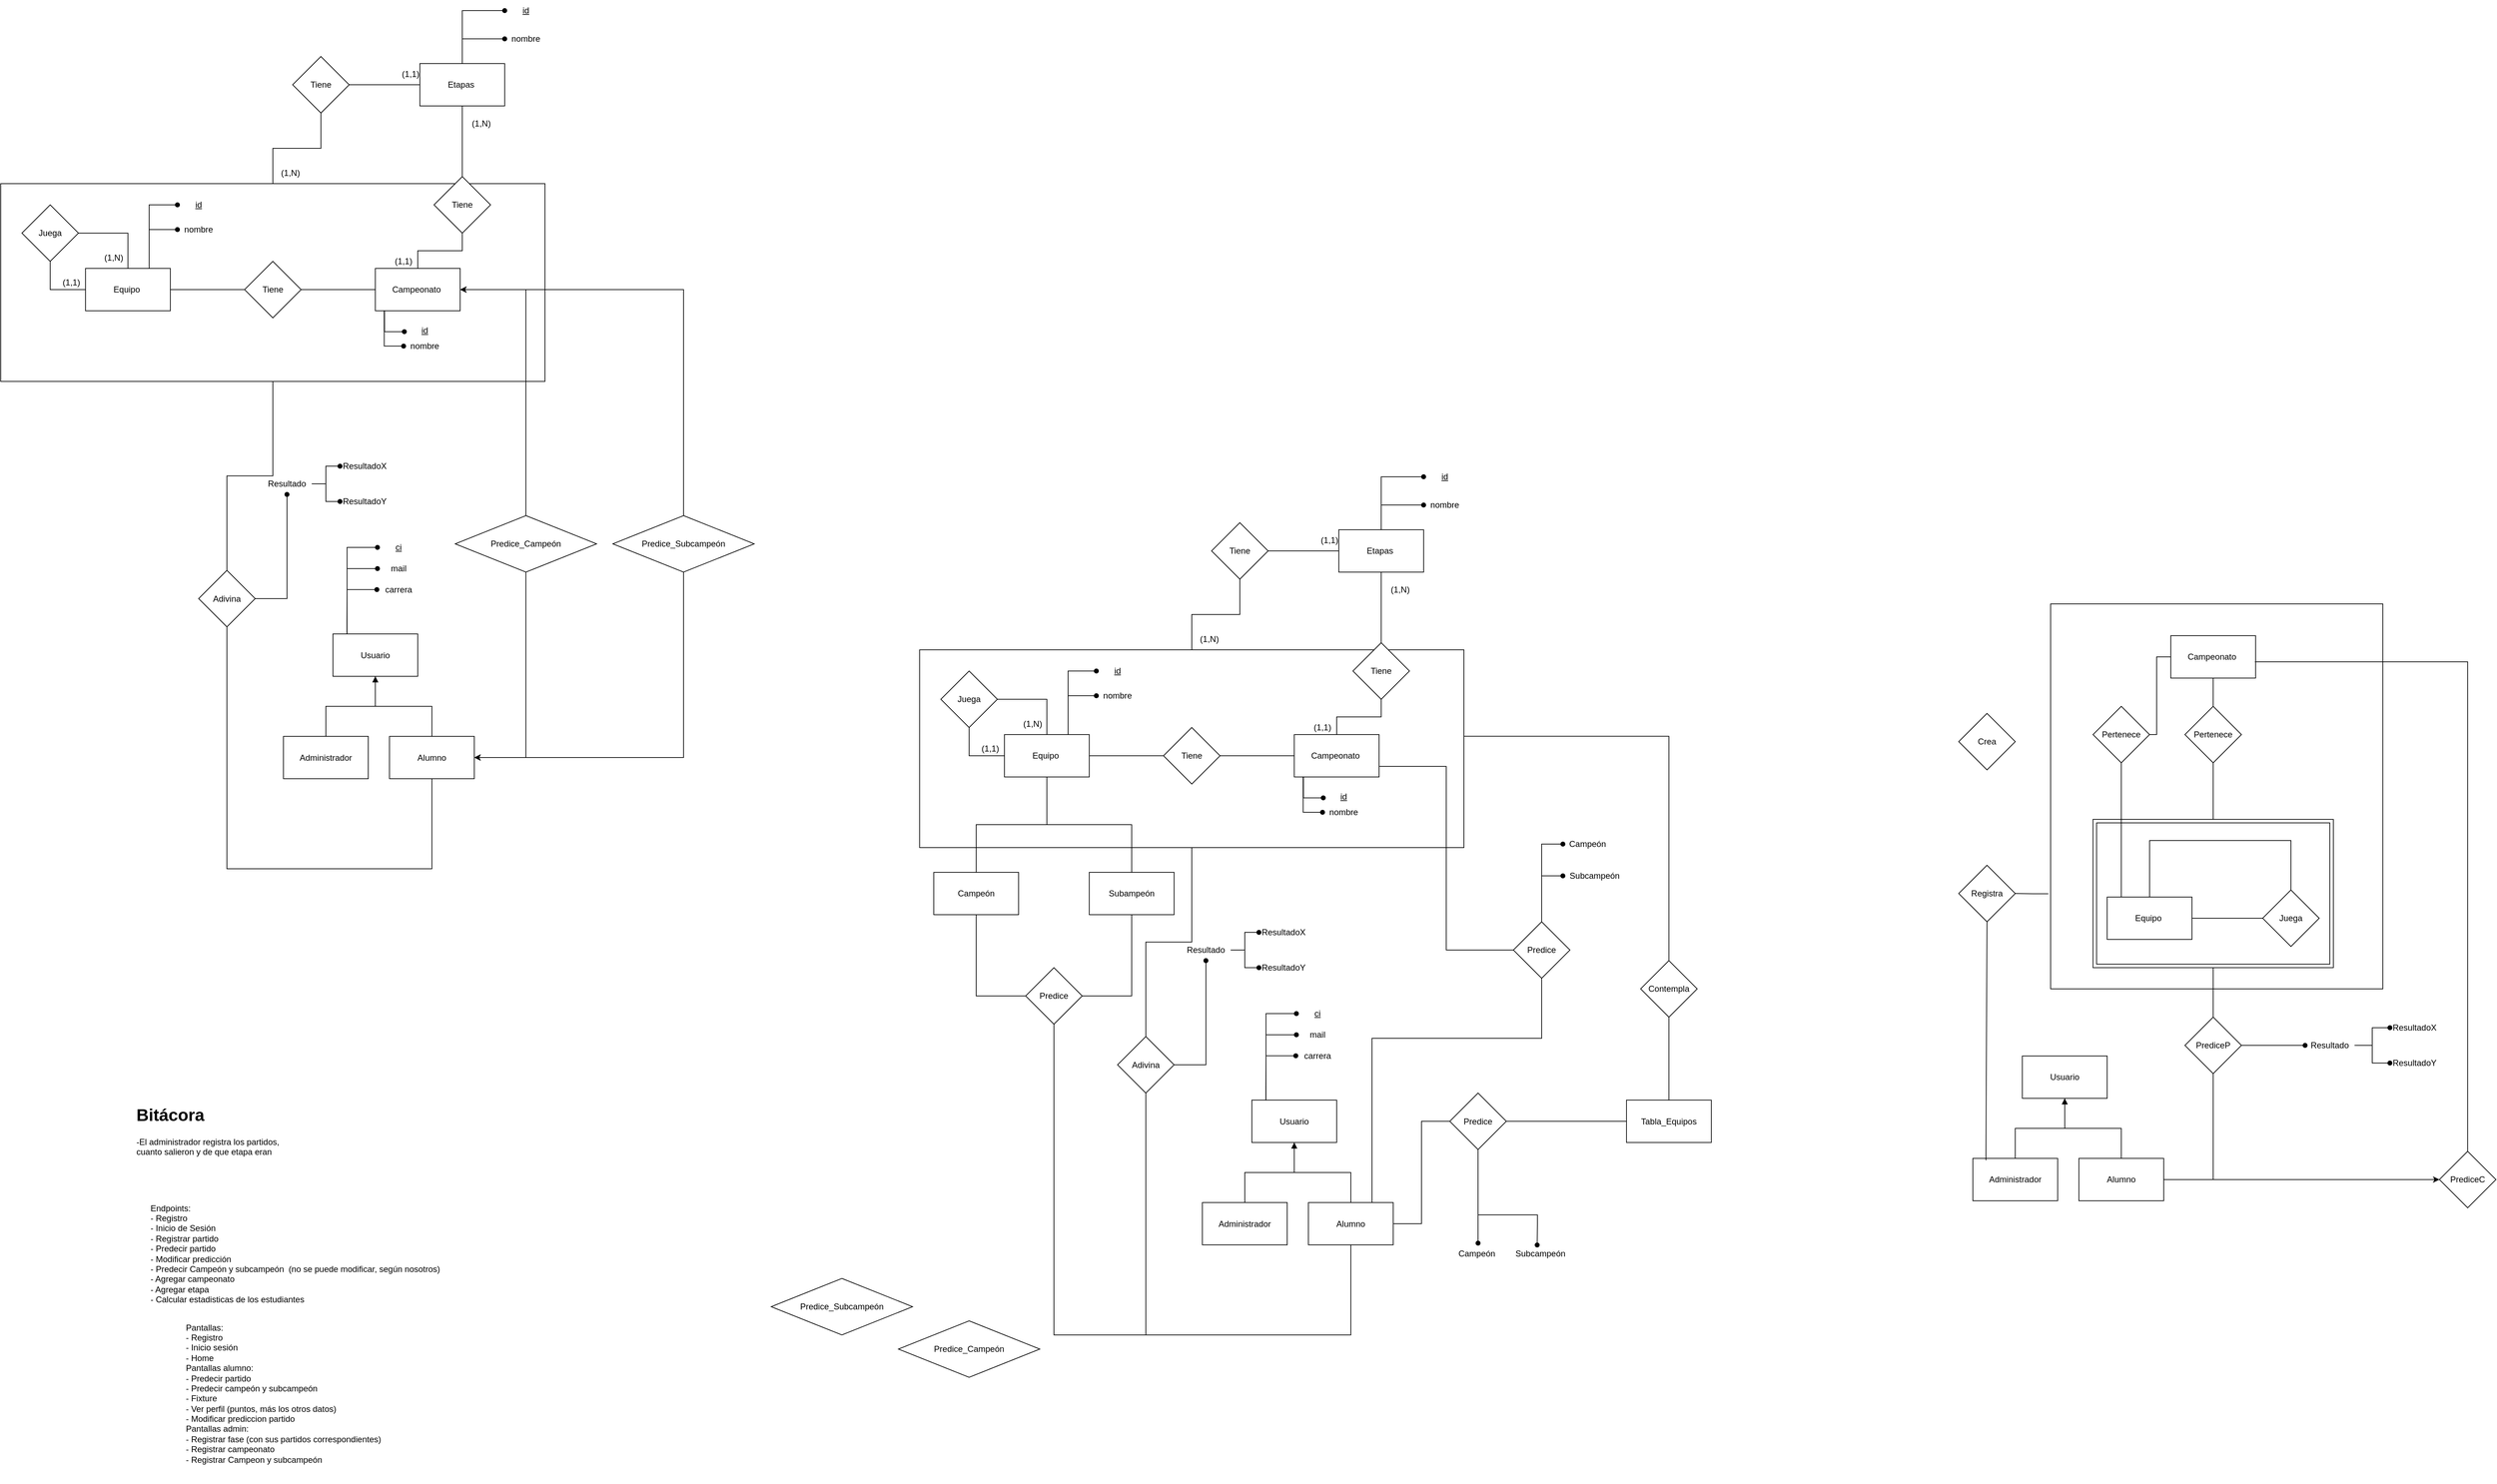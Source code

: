 <mxfile version="24.0.4" type="device">
  <diagram name="Página-1" id="dXuvZrCzdVewI1BWlygH">
    <mxGraphModel dx="7405" dy="3900" grid="1" gridSize="10" guides="1" tooltips="1" connect="1" arrows="1" fold="1" page="1" pageScale="1" pageWidth="827" pageHeight="1169" math="0" shadow="0">
      <root>
        <mxCell id="0" />
        <mxCell id="1" parent="0" />
        <mxCell id="zvLFGMxQSoV8-PF65h6c-11" value="" style="rounded=0;whiteSpace=wrap;html=1;" parent="1" vertex="1">
          <mxGeometry x="-1420" y="100" width="770" height="280" as="geometry" />
        </mxCell>
        <mxCell id="12L8eSCTPUgTgmOG4Fr1-43" value="" style="rounded=0;whiteSpace=wrap;html=1;" parent="1" vertex="1">
          <mxGeometry x="180" y="35" width="470" height="545" as="geometry" />
        </mxCell>
        <mxCell id="12L8eSCTPUgTgmOG4Fr1-37" value="" style="edgeStyle=orthogonalEdgeStyle;rounded=0;orthogonalLoop=1;jettySize=auto;html=1;endArrow=none;endFill=0;exitX=-0.007;exitY=0.753;exitDx=0;exitDy=0;exitPerimeter=0;" parent="1" source="12L8eSCTPUgTgmOG4Fr1-43" target="12L8eSCTPUgTgmOG4Fr1-36" edge="1">
          <mxGeometry relative="1" as="geometry">
            <mxPoint x="190" y="445" as="sourcePoint" />
          </mxGeometry>
        </mxCell>
        <mxCell id="12L8eSCTPUgTgmOG4Fr1-29" value="" style="shape=ext;margin=3;double=1;whiteSpace=wrap;html=1;align=center;" parent="1" vertex="1">
          <mxGeometry x="240" y="340" width="340" height="210" as="geometry" />
        </mxCell>
        <mxCell id="12L8eSCTPUgTgmOG4Fr1-3" value="" style="edgeStyle=orthogonalEdgeStyle;rounded=0;orthogonalLoop=1;jettySize=auto;html=1;endArrow=none;endFill=0;" parent="1" source="12L8eSCTPUgTgmOG4Fr1-1" target="12L8eSCTPUgTgmOG4Fr1-2" edge="1">
          <mxGeometry relative="1" as="geometry" />
        </mxCell>
        <mxCell id="12L8eSCTPUgTgmOG4Fr1-1" value="Equipo&amp;nbsp;" style="rounded=0;whiteSpace=wrap;html=1;strokeColor=default;" parent="1" vertex="1">
          <mxGeometry x="260" y="450" width="120" height="60" as="geometry" />
        </mxCell>
        <mxCell id="12L8eSCTPUgTgmOG4Fr1-5" value="" style="edgeStyle=orthogonalEdgeStyle;rounded=0;orthogonalLoop=1;jettySize=auto;html=1;entryX=0.5;entryY=0;entryDx=0;entryDy=0;endArrow=none;endFill=0;" parent="1" source="12L8eSCTPUgTgmOG4Fr1-2" target="12L8eSCTPUgTgmOG4Fr1-1" edge="1">
          <mxGeometry relative="1" as="geometry">
            <Array as="points">
              <mxPoint x="520" y="370" />
              <mxPoint x="320" y="370" />
            </Array>
          </mxGeometry>
        </mxCell>
        <mxCell id="12L8eSCTPUgTgmOG4Fr1-2" value="Juega" style="rhombus;whiteSpace=wrap;html=1;rounded=0;" parent="1" vertex="1">
          <mxGeometry x="480" y="440" width="80" height="80" as="geometry" />
        </mxCell>
        <mxCell id="12L8eSCTPUgTgmOG4Fr1-33" value="" style="edgeStyle=orthogonalEdgeStyle;rounded=0;orthogonalLoop=1;jettySize=auto;html=1;startArrow=block;startFill=1;endArrow=none;endFill=0;" parent="1" source="12L8eSCTPUgTgmOG4Fr1-7" target="12L8eSCTPUgTgmOG4Fr1-32" edge="1">
          <mxGeometry relative="1" as="geometry" />
        </mxCell>
        <mxCell id="12L8eSCTPUgTgmOG4Fr1-35" value="" style="edgeStyle=orthogonalEdgeStyle;rounded=0;orthogonalLoop=1;jettySize=auto;html=1;endArrow=none;endFill=0;" parent="1" source="12L8eSCTPUgTgmOG4Fr1-7" target="12L8eSCTPUgTgmOG4Fr1-34" edge="1">
          <mxGeometry relative="1" as="geometry" />
        </mxCell>
        <mxCell id="12L8eSCTPUgTgmOG4Fr1-7" value="Usuario" style="rounded=0;whiteSpace=wrap;html=1;" parent="1" vertex="1">
          <mxGeometry x="140" y="675" width="120" height="60" as="geometry" />
        </mxCell>
        <mxCell id="12L8eSCTPUgTgmOG4Fr1-10" value="" style="edgeStyle=orthogonalEdgeStyle;rounded=0;orthogonalLoop=1;jettySize=auto;html=1;endArrow=none;endFill=0;entryX=1;entryY=0.5;entryDx=0;entryDy=0;exitX=0.5;exitY=1;exitDx=0;exitDy=0;" parent="1" source="12L8eSCTPUgTgmOG4Fr1-8" target="12L8eSCTPUgTgmOG4Fr1-34" edge="1">
          <mxGeometry relative="1" as="geometry">
            <mxPoint x="420" y="730" as="targetPoint" />
            <Array as="points">
              <mxPoint x="410" y="850" />
            </Array>
          </mxGeometry>
        </mxCell>
        <mxCell id="12L8eSCTPUgTgmOG4Fr1-12" value="" style="edgeStyle=orthogonalEdgeStyle;rounded=0;orthogonalLoop=1;jettySize=auto;html=1;endArrow=oval;endFill=1;entryX=0;entryY=0.5;entryDx=0;entryDy=0;" parent="1" source="12L8eSCTPUgTgmOG4Fr1-8" target="12L8eSCTPUgTgmOG4Fr1-13" edge="1">
          <mxGeometry relative="1" as="geometry">
            <mxPoint x="530" y="660" as="targetPoint" />
          </mxGeometry>
        </mxCell>
        <mxCell id="12L8eSCTPUgTgmOG4Fr1-31" value="" style="edgeStyle=orthogonalEdgeStyle;rounded=0;orthogonalLoop=1;jettySize=auto;html=1;entryX=0.5;entryY=1;entryDx=0;entryDy=0;endArrow=none;endFill=0;" parent="1" source="12L8eSCTPUgTgmOG4Fr1-8" target="12L8eSCTPUgTgmOG4Fr1-29" edge="1">
          <mxGeometry relative="1" as="geometry" />
        </mxCell>
        <mxCell id="12L8eSCTPUgTgmOG4Fr1-8" value="PrediceP" style="rhombus;whiteSpace=wrap;html=1;rounded=0;" parent="1" vertex="1">
          <mxGeometry x="370" y="620" width="80" height="80" as="geometry" />
        </mxCell>
        <mxCell id="12L8eSCTPUgTgmOG4Fr1-15" value="" style="edgeStyle=orthogonalEdgeStyle;rounded=0;orthogonalLoop=1;jettySize=auto;html=1;endArrow=oval;endFill=1;" parent="1" source="12L8eSCTPUgTgmOG4Fr1-13" target="12L8eSCTPUgTgmOG4Fr1-14" edge="1">
          <mxGeometry relative="1" as="geometry" />
        </mxCell>
        <mxCell id="12L8eSCTPUgTgmOG4Fr1-17" value="" style="edgeStyle=orthogonalEdgeStyle;rounded=0;orthogonalLoop=1;jettySize=auto;html=1;endArrow=oval;endFill=1;" parent="1" source="12L8eSCTPUgTgmOG4Fr1-13" target="12L8eSCTPUgTgmOG4Fr1-16" edge="1">
          <mxGeometry relative="1" as="geometry" />
        </mxCell>
        <mxCell id="12L8eSCTPUgTgmOG4Fr1-13" value="Resultado" style="text;html=1;align=center;verticalAlign=middle;whiteSpace=wrap;rounded=0;" parent="1" vertex="1">
          <mxGeometry x="540" y="645" width="70" height="30" as="geometry" />
        </mxCell>
        <mxCell id="12L8eSCTPUgTgmOG4Fr1-14" value="ResultadoX" style="text;html=1;align=center;verticalAlign=middle;whiteSpace=wrap;rounded=0;" parent="1" vertex="1">
          <mxGeometry x="660" y="620" width="70" height="30" as="geometry" />
        </mxCell>
        <mxCell id="12L8eSCTPUgTgmOG4Fr1-16" value="ResultadoY" style="text;html=1;align=center;verticalAlign=middle;whiteSpace=wrap;rounded=0;" parent="1" vertex="1">
          <mxGeometry x="660" y="670" width="70" height="30" as="geometry" />
        </mxCell>
        <mxCell id="12L8eSCTPUgTgmOG4Fr1-19" value="Campeonato&amp;nbsp;" style="rounded=0;whiteSpace=wrap;html=1;" parent="1" vertex="1">
          <mxGeometry x="350" y="80" width="120" height="60" as="geometry" />
        </mxCell>
        <mxCell id="12L8eSCTPUgTgmOG4Fr1-24" value="" style="edgeStyle=orthogonalEdgeStyle;rounded=0;orthogonalLoop=1;jettySize=auto;html=1;endArrow=none;endFill=0;" parent="1" source="12L8eSCTPUgTgmOG4Fr1-22" target="12L8eSCTPUgTgmOG4Fr1-19" edge="1">
          <mxGeometry relative="1" as="geometry" />
        </mxCell>
        <mxCell id="12L8eSCTPUgTgmOG4Fr1-30" value="" style="edgeStyle=orthogonalEdgeStyle;rounded=0;orthogonalLoop=1;jettySize=auto;html=1;endArrow=none;endFill=0;" parent="1" source="12L8eSCTPUgTgmOG4Fr1-22" target="12L8eSCTPUgTgmOG4Fr1-29" edge="1">
          <mxGeometry relative="1" as="geometry" />
        </mxCell>
        <mxCell id="12L8eSCTPUgTgmOG4Fr1-22" value="Pertenece" style="rhombus;whiteSpace=wrap;html=1;rounded=0;" parent="1" vertex="1">
          <mxGeometry x="370" y="180" width="80" height="80" as="geometry" />
        </mxCell>
        <mxCell id="12L8eSCTPUgTgmOG4Fr1-32" value="Administrador" style="rounded=0;whiteSpace=wrap;html=1;" parent="1" vertex="1">
          <mxGeometry x="70" y="820" width="120" height="60" as="geometry" />
        </mxCell>
        <mxCell id="12L8eSCTPUgTgmOG4Fr1-47" value="" style="edgeStyle=orthogonalEdgeStyle;rounded=0;orthogonalLoop=1;jettySize=auto;html=1;entryX=0;entryY=0.5;entryDx=0;entryDy=0;" parent="1" source="12L8eSCTPUgTgmOG4Fr1-34" target="12L8eSCTPUgTgmOG4Fr1-45" edge="1">
          <mxGeometry relative="1" as="geometry">
            <mxPoint x="440" y="850" as="targetPoint" />
          </mxGeometry>
        </mxCell>
        <mxCell id="12L8eSCTPUgTgmOG4Fr1-34" value="Alumno" style="rounded=0;whiteSpace=wrap;html=1;" parent="1" vertex="1">
          <mxGeometry x="220" y="820" width="120" height="60" as="geometry" />
        </mxCell>
        <mxCell id="12L8eSCTPUgTgmOG4Fr1-36" value="Registra" style="rhombus;whiteSpace=wrap;html=1;" parent="1" vertex="1">
          <mxGeometry x="50" y="405" width="80" height="80" as="geometry" />
        </mxCell>
        <mxCell id="12L8eSCTPUgTgmOG4Fr1-38" value="" style="endArrow=none;html=1;rounded=0;entryX=0.5;entryY=1;entryDx=0;entryDy=0;exitX=0.154;exitY=0.045;exitDx=0;exitDy=0;exitPerimeter=0;" parent="1" source="12L8eSCTPUgTgmOG4Fr1-32" target="12L8eSCTPUgTgmOG4Fr1-36" edge="1">
          <mxGeometry width="50" height="50" relative="1" as="geometry">
            <mxPoint x="420" y="690" as="sourcePoint" />
            <mxPoint x="470" y="640" as="targetPoint" />
          </mxGeometry>
        </mxCell>
        <mxCell id="12L8eSCTPUgTgmOG4Fr1-41" value="Crea" style="rhombus;whiteSpace=wrap;html=1;" parent="1" vertex="1">
          <mxGeometry x="50" y="190" width="80" height="80" as="geometry" />
        </mxCell>
        <mxCell id="12L8eSCTPUgTgmOG4Fr1-49" value="" style="edgeStyle=orthogonalEdgeStyle;rounded=0;orthogonalLoop=1;jettySize=auto;html=1;entryX=0.992;entryY=0.617;entryDx=0;entryDy=0;entryPerimeter=0;endArrow=none;endFill=0;" parent="1" source="12L8eSCTPUgTgmOG4Fr1-45" target="12L8eSCTPUgTgmOG4Fr1-19" edge="1">
          <mxGeometry relative="1" as="geometry">
            <mxPoint x="770" y="690" as="targetPoint" />
            <Array as="points">
              <mxPoint x="770" y="117" />
            </Array>
          </mxGeometry>
        </mxCell>
        <mxCell id="12L8eSCTPUgTgmOG4Fr1-45" value="PrediceC" style="rhombus;whiteSpace=wrap;html=1;rounded=0;" parent="1" vertex="1">
          <mxGeometry x="730" y="810" width="80" height="80" as="geometry" />
        </mxCell>
        <mxCell id="12L8eSCTPUgTgmOG4Fr1-52" value="" style="edgeStyle=orthogonalEdgeStyle;rounded=0;orthogonalLoop=1;jettySize=auto;html=1;entryX=0;entryY=0.5;entryDx=0;entryDy=0;endArrow=none;endFill=0;" parent="1" source="12L8eSCTPUgTgmOG4Fr1-50" target="12L8eSCTPUgTgmOG4Fr1-19" edge="1">
          <mxGeometry relative="1" as="geometry">
            <mxPoint x="280" y="60" as="targetPoint" />
            <Array as="points">
              <mxPoint x="330" y="220" />
              <mxPoint x="330" y="110" />
            </Array>
          </mxGeometry>
        </mxCell>
        <mxCell id="12L8eSCTPUgTgmOG4Fr1-53" value="" style="edgeStyle=orthogonalEdgeStyle;rounded=0;orthogonalLoop=1;jettySize=auto;html=1;endArrow=none;endFill=0;" parent="1" source="12L8eSCTPUgTgmOG4Fr1-50" edge="1">
          <mxGeometry relative="1" as="geometry">
            <mxPoint x="280" y="450" as="targetPoint" />
            <Array as="points">
              <mxPoint x="280" y="450" />
            </Array>
          </mxGeometry>
        </mxCell>
        <mxCell id="12L8eSCTPUgTgmOG4Fr1-50" value="Pertenece" style="rhombus;whiteSpace=wrap;html=1;" parent="1" vertex="1">
          <mxGeometry x="240" y="180" width="80" height="80" as="geometry" />
        </mxCell>
        <mxCell id="zvLFGMxQSoV8-PF65h6c-19" value="" style="edgeStyle=orthogonalEdgeStyle;rounded=0;orthogonalLoop=1;jettySize=auto;html=1;endArrow=none;endFill=0;" parent="1" source="zvLFGMxQSoV8-PF65h6c-2" target="zvLFGMxQSoV8-PF65h6c-18" edge="1">
          <mxGeometry relative="1" as="geometry" />
        </mxCell>
        <mxCell id="zvLFGMxQSoV8-PF65h6c-2" value="Equipo&amp;nbsp;" style="rounded=0;whiteSpace=wrap;html=1;strokeColor=default;" parent="1" vertex="1">
          <mxGeometry x="-1300" y="220" width="120" height="60" as="geometry" />
        </mxCell>
        <mxCell id="zvLFGMxQSoV8-PF65h6c-69" value="" style="edgeStyle=orthogonalEdgeStyle;rounded=0;orthogonalLoop=1;jettySize=auto;html=1;endArrow=none;endFill=0;" parent="1" source="zvLFGMxQSoV8-PF65h6c-3" target="zvLFGMxQSoV8-PF65h6c-70" edge="1">
          <mxGeometry relative="1" as="geometry">
            <mxPoint x="-830" y="150.0" as="targetPoint" />
          </mxGeometry>
        </mxCell>
        <mxCell id="M3zGyAa31avvOrwBrVhZ-25" value="" style="edgeStyle=orthogonalEdgeStyle;rounded=0;orthogonalLoop=1;jettySize=auto;html=1;entryX=0.017;entryY=0.569;entryDx=0;entryDy=0;entryPerimeter=0;exitX=0.108;exitY=1.002;exitDx=0;exitDy=0;exitPerimeter=0;endArrow=oval;endFill=1;" parent="1" source="zvLFGMxQSoV8-PF65h6c-3" target="M3zGyAa31avvOrwBrVhZ-22" edge="1">
          <mxGeometry relative="1" as="geometry" />
        </mxCell>
        <mxCell id="zvLFGMxQSoV8-PF65h6c-3" value="Campeonato&amp;nbsp;" style="rounded=0;whiteSpace=wrap;html=1;" parent="1" vertex="1">
          <mxGeometry x="-890" y="220" width="120" height="60" as="geometry" />
        </mxCell>
        <mxCell id="zvLFGMxQSoV8-PF65h6c-6" value="" style="edgeStyle=orthogonalEdgeStyle;rounded=0;orthogonalLoop=1;jettySize=auto;html=1;startArrow=block;startFill=1;endArrow=none;endFill=0;" parent="1" source="zvLFGMxQSoV8-PF65h6c-8" target="zvLFGMxQSoV8-PF65h6c-9" edge="1">
          <mxGeometry relative="1" as="geometry" />
        </mxCell>
        <mxCell id="zvLFGMxQSoV8-PF65h6c-7" value="" style="edgeStyle=orthogonalEdgeStyle;rounded=0;orthogonalLoop=1;jettySize=auto;html=1;endArrow=none;endFill=0;" parent="1" source="zvLFGMxQSoV8-PF65h6c-8" target="zvLFGMxQSoV8-PF65h6c-10" edge="1">
          <mxGeometry relative="1" as="geometry" />
        </mxCell>
        <mxCell id="zvLFGMxQSoV8-PF65h6c-22" value="" style="edgeStyle=orthogonalEdgeStyle;rounded=0;orthogonalLoop=1;jettySize=auto;html=1;endArrow=none;endFill=0;exitX=0.5;exitY=1;exitDx=0;exitDy=0;" parent="1" source="zvLFGMxQSoV8-PF65h6c-10" target="zvLFGMxQSoV8-PF65h6c-21" edge="1">
          <mxGeometry relative="1" as="geometry">
            <Array as="points">
              <mxPoint x="-810" y="1070" />
              <mxPoint x="-1100" y="1070" />
            </Array>
          </mxGeometry>
        </mxCell>
        <mxCell id="M3zGyAa31avvOrwBrVhZ-9" value="" style="edgeStyle=orthogonalEdgeStyle;rounded=0;orthogonalLoop=1;jettySize=auto;html=1;endArrow=oval;endFill=1;entryX=0;entryY=0.5;entryDx=0;entryDy=0;" parent="1" source="zvLFGMxQSoV8-PF65h6c-8" target="M3zGyAa31avvOrwBrVhZ-10" edge="1">
          <mxGeometry relative="1" as="geometry">
            <mxPoint x="-890" y="627.5" as="targetPoint" />
            <Array as="points">
              <mxPoint x="-930" y="615" />
            </Array>
          </mxGeometry>
        </mxCell>
        <mxCell id="zvLFGMxQSoV8-PF65h6c-8" value="Usuario" style="rounded=0;whiteSpace=wrap;html=1;" parent="1" vertex="1">
          <mxGeometry x="-950" y="737.5" width="120" height="60" as="geometry" />
        </mxCell>
        <mxCell id="zvLFGMxQSoV8-PF65h6c-9" value="Administrador" style="rounded=0;whiteSpace=wrap;html=1;" parent="1" vertex="1">
          <mxGeometry x="-1020" y="882.5" width="120" height="60" as="geometry" />
        </mxCell>
        <mxCell id="zvLFGMxQSoV8-PF65h6c-10" value="Alumno" style="rounded=0;whiteSpace=wrap;html=1;" parent="1" vertex="1">
          <mxGeometry x="-870" y="882.5" width="120" height="60" as="geometry" />
        </mxCell>
        <mxCell id="zvLFGMxQSoV8-PF65h6c-15" value="" style="edgeStyle=orthogonalEdgeStyle;rounded=0;orthogonalLoop=1;jettySize=auto;html=1;entryX=0;entryY=0.5;entryDx=0;entryDy=0;endArrow=none;endFill=0;" parent="1" source="zvLFGMxQSoV8-PF65h6c-13" target="zvLFGMxQSoV8-PF65h6c-2" edge="1">
          <mxGeometry relative="1" as="geometry">
            <mxPoint x="-1350.0" y="330" as="targetPoint" />
            <Array as="points">
              <mxPoint x="-1350" y="250" />
            </Array>
          </mxGeometry>
        </mxCell>
        <mxCell id="zvLFGMxQSoV8-PF65h6c-17" value="" style="edgeStyle=orthogonalEdgeStyle;rounded=0;orthogonalLoop=1;jettySize=auto;html=1;endArrow=none;endFill=0;" parent="1" source="zvLFGMxQSoV8-PF65h6c-13" target="zvLFGMxQSoV8-PF65h6c-2" edge="1">
          <mxGeometry relative="1" as="geometry">
            <mxPoint x="-1190.0" y="170" as="targetPoint" />
          </mxGeometry>
        </mxCell>
        <mxCell id="zvLFGMxQSoV8-PF65h6c-13" value="Juega" style="rhombus;whiteSpace=wrap;html=1;rounded=0;" parent="1" vertex="1">
          <mxGeometry x="-1390" y="130" width="80" height="80" as="geometry" />
        </mxCell>
        <mxCell id="zvLFGMxQSoV8-PF65h6c-20" value="" style="edgeStyle=orthogonalEdgeStyle;rounded=0;orthogonalLoop=1;jettySize=auto;html=1;endArrow=none;endFill=0;" parent="1" source="zvLFGMxQSoV8-PF65h6c-18" target="zvLFGMxQSoV8-PF65h6c-3" edge="1">
          <mxGeometry relative="1" as="geometry" />
        </mxCell>
        <mxCell id="zvLFGMxQSoV8-PF65h6c-18" value="Tiene" style="rhombus;whiteSpace=wrap;html=1;rounded=0;" parent="1" vertex="1">
          <mxGeometry x="-1075" y="210" width="80" height="80" as="geometry" />
        </mxCell>
        <mxCell id="zvLFGMxQSoV8-PF65h6c-24" value="" style="edgeStyle=orthogonalEdgeStyle;rounded=0;orthogonalLoop=1;jettySize=auto;html=1;endArrow=none;endFill=0;" parent="1" source="zvLFGMxQSoV8-PF65h6c-21" target="zvLFGMxQSoV8-PF65h6c-11" edge="1">
          <mxGeometry relative="1" as="geometry">
            <mxPoint x="-1280" y="430" as="targetPoint" />
            <Array as="points" />
          </mxGeometry>
        </mxCell>
        <mxCell id="zvLFGMxQSoV8-PF65h6c-30" value="" style="edgeStyle=orthogonalEdgeStyle;rounded=0;orthogonalLoop=1;jettySize=auto;html=1;endArrow=oval;endFill=1;" parent="1" source="zvLFGMxQSoV8-PF65h6c-21" target="zvLFGMxQSoV8-PF65h6c-27" edge="1">
          <mxGeometry relative="1" as="geometry" />
        </mxCell>
        <mxCell id="zvLFGMxQSoV8-PF65h6c-21" value="Adivina" style="rhombus;whiteSpace=wrap;html=1;rounded=0;" parent="1" vertex="1">
          <mxGeometry x="-1140" y="647.5" width="80" height="80" as="geometry" />
        </mxCell>
        <mxCell id="zvLFGMxQSoV8-PF65h6c-25" value="" style="edgeStyle=orthogonalEdgeStyle;rounded=0;orthogonalLoop=1;jettySize=auto;html=1;endArrow=oval;endFill=1;" parent="1" source="zvLFGMxQSoV8-PF65h6c-27" target="zvLFGMxQSoV8-PF65h6c-28" edge="1">
          <mxGeometry relative="1" as="geometry" />
        </mxCell>
        <mxCell id="zvLFGMxQSoV8-PF65h6c-26" value="" style="edgeStyle=orthogonalEdgeStyle;rounded=0;orthogonalLoop=1;jettySize=auto;html=1;endArrow=oval;endFill=1;" parent="1" source="zvLFGMxQSoV8-PF65h6c-27" target="zvLFGMxQSoV8-PF65h6c-29" edge="1">
          <mxGeometry relative="1" as="geometry" />
        </mxCell>
        <mxCell id="zvLFGMxQSoV8-PF65h6c-27" value="Resultado" style="text;html=1;align=center;verticalAlign=middle;whiteSpace=wrap;rounded=0;" parent="1" vertex="1">
          <mxGeometry x="-1050" y="510" width="70" height="30" as="geometry" />
        </mxCell>
        <mxCell id="zvLFGMxQSoV8-PF65h6c-28" value="ResultadoX" style="text;html=1;align=center;verticalAlign=middle;whiteSpace=wrap;rounded=0;" parent="1" vertex="1">
          <mxGeometry x="-940" y="485" width="70" height="30" as="geometry" />
        </mxCell>
        <mxCell id="zvLFGMxQSoV8-PF65h6c-29" value="ResultadoY" style="text;html=1;align=center;verticalAlign=middle;whiteSpace=wrap;rounded=0;" parent="1" vertex="1">
          <mxGeometry x="-940" y="535" width="70" height="30" as="geometry" />
        </mxCell>
        <mxCell id="zvLFGMxQSoV8-PF65h6c-35" value="" style="edgeStyle=orthogonalEdgeStyle;rounded=0;orthogonalLoop=1;jettySize=auto;html=1;endArrow=none;endFill=0;" parent="1" source="zvLFGMxQSoV8-PF65h6c-31" target="zvLFGMxQSoV8-PF65h6c-34" edge="1">
          <mxGeometry relative="1" as="geometry" />
        </mxCell>
        <mxCell id="zvLFGMxQSoV8-PF65h6c-31" value="Tabla_Equipos" style="rounded=0;whiteSpace=wrap;html=1;strokeColor=default;" parent="1" vertex="1">
          <mxGeometry x="-420" y="737.5" width="120" height="60" as="geometry" />
        </mxCell>
        <mxCell id="zvLFGMxQSoV8-PF65h6c-37" value="" style="edgeStyle=orthogonalEdgeStyle;rounded=0;orthogonalLoop=1;jettySize=auto;html=1;exitX=0.5;exitY=0;exitDx=0;exitDy=0;entryX=1;entryY=0.437;entryDx=0;entryDy=0;entryPerimeter=0;endArrow=none;endFill=0;" parent="1" source="zvLFGMxQSoV8-PF65h6c-34" target="zvLFGMxQSoV8-PF65h6c-11" edge="1">
          <mxGeometry relative="1" as="geometry">
            <mxPoint x="34.997" y="439.997" as="sourcePoint" />
            <mxPoint x="-600.003" y="239.93" as="targetPoint" />
          </mxGeometry>
        </mxCell>
        <mxCell id="zvLFGMxQSoV8-PF65h6c-34" value="Contempla" style="rhombus;whiteSpace=wrap;html=1;rounded=0;" parent="1" vertex="1">
          <mxGeometry x="-400" y="540" width="80" height="80" as="geometry" />
        </mxCell>
        <mxCell id="zvLFGMxQSoV8-PF65h6c-40" value="" style="edgeStyle=orthogonalEdgeStyle;rounded=0;orthogonalLoop=1;jettySize=auto;html=1;entryX=1;entryY=0.5;entryDx=0;entryDy=0;endArrow=none;endFill=0;" parent="1" source="zvLFGMxQSoV8-PF65h6c-38" target="zvLFGMxQSoV8-PF65h6c-10" edge="1">
          <mxGeometry relative="1" as="geometry">
            <mxPoint x="-790" y="767.5" as="targetPoint" />
          </mxGeometry>
        </mxCell>
        <mxCell id="zvLFGMxQSoV8-PF65h6c-42" value="" style="edgeStyle=orthogonalEdgeStyle;rounded=0;orthogonalLoop=1;jettySize=auto;html=1;entryX=0;entryY=0.5;entryDx=0;entryDy=0;endArrow=none;endFill=0;" parent="1" source="zvLFGMxQSoV8-PF65h6c-38" target="zvLFGMxQSoV8-PF65h6c-31" edge="1">
          <mxGeometry relative="1" as="geometry">
            <mxPoint x="-470" y="767.5" as="targetPoint" />
          </mxGeometry>
        </mxCell>
        <mxCell id="zvLFGMxQSoV8-PF65h6c-46" value="" style="edgeStyle=orthogonalEdgeStyle;rounded=0;orthogonalLoop=1;jettySize=auto;html=1;endArrow=oval;endFill=1;" parent="1" source="zvLFGMxQSoV8-PF65h6c-38" target="zvLFGMxQSoV8-PF65h6c-47" edge="1">
          <mxGeometry relative="1" as="geometry">
            <mxPoint x="-630" y="927.5" as="targetPoint" />
          </mxGeometry>
        </mxCell>
        <mxCell id="zvLFGMxQSoV8-PF65h6c-51" value="" style="edgeStyle=orthogonalEdgeStyle;rounded=0;orthogonalLoop=1;jettySize=auto;html=1;entryX=0.394;entryY=0.089;entryDx=0;entryDy=0;entryPerimeter=0;endArrow=oval;endFill=1;" parent="1" source="zvLFGMxQSoV8-PF65h6c-38" target="zvLFGMxQSoV8-PF65h6c-48" edge="1">
          <mxGeometry relative="1" as="geometry">
            <mxPoint x="-560" y="870" as="targetPoint" />
            <Array as="points">
              <mxPoint x="-630" y="900" />
              <mxPoint x="-546" y="900" />
              <mxPoint x="-546" y="913" />
            </Array>
          </mxGeometry>
        </mxCell>
        <mxCell id="zvLFGMxQSoV8-PF65h6c-38" value="Predice" style="rhombus;whiteSpace=wrap;html=1;rounded=0;" parent="1" vertex="1">
          <mxGeometry x="-670" y="727.5" width="80" height="80" as="geometry" />
        </mxCell>
        <mxCell id="zvLFGMxQSoV8-PF65h6c-47" value="Campeón&amp;nbsp;" style="text;html=1;align=center;verticalAlign=middle;whiteSpace=wrap;rounded=0;" parent="1" vertex="1">
          <mxGeometry x="-660" y="940" width="60" height="30" as="geometry" />
        </mxCell>
        <mxCell id="zvLFGMxQSoV8-PF65h6c-48" value="Subcampeón&amp;nbsp;" style="text;html=1;align=center;verticalAlign=middle;whiteSpace=wrap;rounded=0;" parent="1" vertex="1">
          <mxGeometry x="-570" y="940" width="60" height="30" as="geometry" />
        </mxCell>
        <mxCell id="zvLFGMxQSoV8-PF65h6c-55" value="" style="edgeStyle=orthogonalEdgeStyle;rounded=0;orthogonalLoop=1;jettySize=auto;html=1;endArrow=none;endFill=0;" parent="1" source="zvLFGMxQSoV8-PF65h6c-52" target="zvLFGMxQSoV8-PF65h6c-2" edge="1">
          <mxGeometry relative="1" as="geometry" />
        </mxCell>
        <mxCell id="zvLFGMxQSoV8-PF65h6c-52" value="Campeón" style="rounded=0;whiteSpace=wrap;html=1;strokeColor=default;" parent="1" vertex="1">
          <mxGeometry x="-1400" y="415" width="120" height="60" as="geometry" />
        </mxCell>
        <mxCell id="zvLFGMxQSoV8-PF65h6c-56" value="" style="edgeStyle=orthogonalEdgeStyle;rounded=0;orthogonalLoop=1;jettySize=auto;html=1;entryX=0.5;entryY=1;entryDx=0;entryDy=0;endArrow=none;endFill=0;" parent="1" source="zvLFGMxQSoV8-PF65h6c-53" target="zvLFGMxQSoV8-PF65h6c-2" edge="1">
          <mxGeometry relative="1" as="geometry" />
        </mxCell>
        <mxCell id="zvLFGMxQSoV8-PF65h6c-53" value="Subampeón" style="rounded=0;whiteSpace=wrap;html=1;strokeColor=default;" parent="1" vertex="1">
          <mxGeometry x="-1180" y="415" width="120" height="60" as="geometry" />
        </mxCell>
        <mxCell id="zvLFGMxQSoV8-PF65h6c-60" value="" style="edgeStyle=orthogonalEdgeStyle;rounded=0;orthogonalLoop=1;jettySize=auto;html=1;endArrow=none;endFill=0;" parent="1" source="zvLFGMxQSoV8-PF65h6c-58" target="zvLFGMxQSoV8-PF65h6c-52" edge="1">
          <mxGeometry relative="1" as="geometry">
            <mxPoint x="-1390" y="590" as="targetPoint" />
          </mxGeometry>
        </mxCell>
        <mxCell id="zvLFGMxQSoV8-PF65h6c-62" value="" style="edgeStyle=orthogonalEdgeStyle;rounded=0;orthogonalLoop=1;jettySize=auto;html=1;entryX=0.5;entryY=1;entryDx=0;entryDy=0;endArrow=none;endFill=0;" parent="1" source="zvLFGMxQSoV8-PF65h6c-58" target="zvLFGMxQSoV8-PF65h6c-53" edge="1">
          <mxGeometry relative="1" as="geometry">
            <mxPoint x="-1070" y="590" as="targetPoint" />
          </mxGeometry>
        </mxCell>
        <mxCell id="zvLFGMxQSoV8-PF65h6c-64" value="" style="edgeStyle=orthogonalEdgeStyle;rounded=0;orthogonalLoop=1;jettySize=auto;html=1;entryX=0.5;entryY=1;entryDx=0;entryDy=0;endArrow=none;endFill=0;" parent="1" source="zvLFGMxQSoV8-PF65h6c-58" target="zvLFGMxQSoV8-PF65h6c-10" edge="1">
          <mxGeometry relative="1" as="geometry">
            <mxPoint x="-1230" y="750" as="targetPoint" />
            <Array as="points">
              <mxPoint x="-1230" y="1070" />
              <mxPoint x="-810" y="1070" />
            </Array>
          </mxGeometry>
        </mxCell>
        <mxCell id="zvLFGMxQSoV8-PF65h6c-58" value="Predice" style="rhombus;whiteSpace=wrap;html=1;rounded=0;" parent="1" vertex="1">
          <mxGeometry x="-1270" y="550" width="80" height="80" as="geometry" />
        </mxCell>
        <mxCell id="zvLFGMxQSoV8-PF65h6c-65" value="Predice_Campeón&lt;span style=&quot;color: rgba(0, 0, 0, 0); font-family: monospace; font-size: 0px; text-align: start; text-wrap: nowrap;&quot;&gt;%3CmxGraphModel%3E%3Croot%3E%3CmxCell%20id%3D%220%22%2F%3E%3CmxCell%20id%3D%221%22%20parent%3D%220%22%2F%3E%3CmxCell%20id%3D%222%22%20value%3D%22Predice%22%20style%3D%22rhombus%3BwhiteSpace%3Dwrap%3Bhtml%3D1%3Brounded%3D0%3B%22%20vertex%3D%221%22%20parent%3D%221%22%3E%3CmxGeometry%20x%3D%22-1270%22%20y%3D%22550%22%20width%3D%2280%22%20height%3D%2280%22%20as%3D%22geometry%22%2F%3E%3C%2FmxCell%3E%3C%2Froot%3E%3C%2FmxGraphModel%3E&lt;/span&gt;" style="rhombus;whiteSpace=wrap;html=1;rounded=0;" parent="1" vertex="1">
          <mxGeometry x="-1450" y="1050" width="200" height="80" as="geometry" />
        </mxCell>
        <mxCell id="zvLFGMxQSoV8-PF65h6c-66" value="Predice_Subcampeón&lt;span style=&quot;color: rgba(0, 0, 0, 0); font-family: monospace; font-size: 0px; text-align: start; text-wrap: nowrap;&quot;&gt;%3CmxGraphModel%3E%3Croot%3E%3CmxCell%20id%3D%220%22%2F%3E%3CmxCell%20id%3D%221%22%20parent%3D%220%22%2F%3E%3CmxCell%20id%3D%222%22%20value%3D%22Predice%22%20style%3D%22rhombus%3BwhiteSpace%3Dwrap%3Bhtml%3D1%3Brounded%3D0%3B%22%20vertex%3D%221%22%20parent%3D%221%22%3E%3CmxGeometry%20x%3D%22-1270%22%20y%3D%22550%22%20width%3D%2280%22%20height%3D%2280%22%20as%3D%22geometry%22%2F%3E%3C%2FmxCell%3E%3C%2Froot%3E%3C%2FmxGraphModel%3E&lt;/span&gt;" style="rhombus;whiteSpace=wrap;html=1;rounded=0;" parent="1" vertex="1">
          <mxGeometry x="-1630" y="990" width="200" height="80" as="geometry" />
        </mxCell>
        <mxCell id="zvLFGMxQSoV8-PF65h6c-73" value="" style="edgeStyle=orthogonalEdgeStyle;rounded=0;orthogonalLoop=1;jettySize=auto;html=1;endArrow=none;endFill=0;" parent="1" source="zvLFGMxQSoV8-PF65h6c-67" target="zvLFGMxQSoV8-PF65h6c-72" edge="1">
          <mxGeometry relative="1" as="geometry" />
        </mxCell>
        <mxCell id="M3zGyAa31avvOrwBrVhZ-30" value="" style="edgeStyle=orthogonalEdgeStyle;rounded=0;orthogonalLoop=1;jettySize=auto;html=1;endArrow=oval;endFill=1;entryX=0;entryY=0.5;entryDx=0;entryDy=0;" parent="1" source="zvLFGMxQSoV8-PF65h6c-67" target="M3zGyAa31avvOrwBrVhZ-27" edge="1">
          <mxGeometry relative="1" as="geometry">
            <mxPoint x="-767" y="-180" as="targetPoint" />
          </mxGeometry>
        </mxCell>
        <mxCell id="zvLFGMxQSoV8-PF65h6c-67" value="Etapas&amp;nbsp;" style="rounded=0;whiteSpace=wrap;html=1;" parent="1" vertex="1">
          <mxGeometry x="-827" y="-70" width="120" height="60" as="geometry" />
        </mxCell>
        <mxCell id="zvLFGMxQSoV8-PF65h6c-71" value="" style="edgeStyle=orthogonalEdgeStyle;rounded=0;orthogonalLoop=1;jettySize=auto;html=1;endArrow=none;endFill=0;" parent="1" source="zvLFGMxQSoV8-PF65h6c-70" target="zvLFGMxQSoV8-PF65h6c-67" edge="1">
          <mxGeometry relative="1" as="geometry" />
        </mxCell>
        <mxCell id="zvLFGMxQSoV8-PF65h6c-70" value="Tiene" style="rhombus;whiteSpace=wrap;html=1;rounded=0;" parent="1" vertex="1">
          <mxGeometry x="-807" y="90" width="80" height="80" as="geometry" />
        </mxCell>
        <mxCell id="zvLFGMxQSoV8-PF65h6c-74" value="" style="edgeStyle=orthogonalEdgeStyle;rounded=0;orthogonalLoop=1;jettySize=auto;html=1;endArrow=none;endFill=0;" parent="1" source="zvLFGMxQSoV8-PF65h6c-72" target="zvLFGMxQSoV8-PF65h6c-11" edge="1">
          <mxGeometry relative="1" as="geometry" />
        </mxCell>
        <mxCell id="zvLFGMxQSoV8-PF65h6c-72" value="Tiene" style="rhombus;whiteSpace=wrap;html=1;rounded=0;" parent="1" vertex="1">
          <mxGeometry x="-1007" y="-80" width="80" height="80" as="geometry" />
        </mxCell>
        <mxCell id="zvLFGMxQSoV8-PF65h6c-77" value="" style="edgeStyle=orthogonalEdgeStyle;rounded=0;orthogonalLoop=1;jettySize=auto;html=1;entryX=0.75;entryY=0;entryDx=0;entryDy=0;endArrow=none;endFill=0;" parent="1" source="zvLFGMxQSoV8-PF65h6c-75" target="zvLFGMxQSoV8-PF65h6c-10" edge="1">
          <mxGeometry relative="1" as="geometry">
            <mxPoint x="-540" y="685" as="targetPoint" />
            <Array as="points">
              <mxPoint x="-540" y="650" />
              <mxPoint x="-780" y="650" />
            </Array>
          </mxGeometry>
        </mxCell>
        <mxCell id="zvLFGMxQSoV8-PF65h6c-79" value="" style="edgeStyle=orthogonalEdgeStyle;rounded=0;orthogonalLoop=1;jettySize=auto;html=1;entryX=1;entryY=0.75;entryDx=0;entryDy=0;endArrow=none;endFill=0;" parent="1" source="zvLFGMxQSoV8-PF65h6c-75" target="zvLFGMxQSoV8-PF65h6c-3" edge="1">
          <mxGeometry relative="1" as="geometry">
            <mxPoint x="-540" y="365" as="targetPoint" />
          </mxGeometry>
        </mxCell>
        <mxCell id="M3zGyAa31avvOrwBrVhZ-34" value="" style="edgeStyle=orthogonalEdgeStyle;rounded=0;orthogonalLoop=1;jettySize=auto;html=1;entryX=0;entryY=0.5;entryDx=0;entryDy=0;endArrow=oval;endFill=1;" parent="1" source="zvLFGMxQSoV8-PF65h6c-75" target="M3zGyAa31avvOrwBrVhZ-35" edge="1">
          <mxGeometry relative="1" as="geometry">
            <mxPoint x="-530" y="360" as="targetPoint" />
          </mxGeometry>
        </mxCell>
        <mxCell id="zvLFGMxQSoV8-PF65h6c-75" value="Predice" style="rhombus;whiteSpace=wrap;html=1;rounded=0;" parent="1" vertex="1">
          <mxGeometry x="-580" y="485" width="80" height="80" as="geometry" />
        </mxCell>
        <mxCell id="zvLFGMxQSoV8-PF65h6c-85" value="Pantallas:&lt;div&gt;- Registro&amp;nbsp;&lt;/div&gt;&lt;div&gt;- Inicio sesión&amp;nbsp;&lt;/div&gt;&lt;div&gt;- Home&amp;nbsp;&lt;/div&gt;&lt;div&gt;&lt;span style=&quot;background-color: initial;&quot;&gt;Pantallas alumno:&lt;/span&gt;&lt;/div&gt;&lt;div&gt;- Predecir partido&amp;nbsp;&lt;/div&gt;&lt;div&gt;- Predecir campeón y subcampeón&amp;nbsp;&lt;/div&gt;&lt;div&gt;- Fixture&lt;/div&gt;&lt;div&gt;- Ver perfil (puntos, más los otros datos)&lt;/div&gt;&lt;div&gt;- Modificar prediccion partido&amp;nbsp;&lt;/div&gt;&lt;div&gt;Pantallas admin:&lt;/div&gt;&lt;div&gt;- Registrar fase (con sus partidos correspondientes)&lt;/div&gt;&lt;div&gt;- Registrar campeonato&amp;nbsp;&lt;/div&gt;&lt;div&gt;- Registrar Campeon y subcampeón&lt;/div&gt;&lt;div&gt;&lt;br&gt;&lt;/div&gt;" style="text;html=1;align=left;verticalAlign=middle;whiteSpace=wrap;rounded=0;" parent="1" vertex="1">
          <mxGeometry x="-2460" y="1040" width="450" height="240" as="geometry" />
        </mxCell>
        <mxCell id="zvLFGMxQSoV8-PF65h6c-87" value="&lt;h1 style=&quot;margin-top: 0px;&quot;&gt;Bitácora&lt;/h1&gt;&lt;p&gt;-El administrador registra los partidos, cuanto salieron y de que etapa eran&amp;nbsp;&lt;/p&gt;" style="text;html=1;whiteSpace=wrap;overflow=hidden;rounded=0;" parent="1" vertex="1">
          <mxGeometry x="-2530" y="737.5" width="230" height="120" as="geometry" />
        </mxCell>
        <mxCell id="zvLFGMxQSoV8-PF65h6c-88" value="&lt;div&gt;Endpoints:&lt;/div&gt;&lt;div&gt;- Registro&amp;nbsp;&lt;/div&gt;&lt;div&gt;- Inicio de Sesión&lt;/div&gt;&lt;div&gt;- Registrar partido&lt;/div&gt;&lt;div&gt;- Predecir partido&amp;nbsp;&lt;/div&gt;&lt;div&gt;- Modificar predicción&amp;nbsp;&lt;/div&gt;&lt;div&gt;- Predecir Campeón y subcampeón&amp;nbsp; (no se puede modificar, según nosotros)&lt;/div&gt;&lt;div&gt;- Agregar campeonato&amp;nbsp;&lt;/div&gt;&lt;div&gt;- Agregar etapa&amp;nbsp;&lt;/div&gt;&lt;div&gt;- Calcular estadisticas de los estudiantes&amp;nbsp;&lt;/div&gt;" style="text;html=1;align=left;verticalAlign=middle;whiteSpace=wrap;rounded=0;" parent="1" vertex="1">
          <mxGeometry x="-2510" y="835" width="450" height="240" as="geometry" />
        </mxCell>
        <mxCell id="M3zGyAa31avvOrwBrVhZ-1" value="(1,1)" style="text;html=1;align=center;verticalAlign=middle;whiteSpace=wrap;rounded=0;" parent="1" vertex="1">
          <mxGeometry x="-1350" y="225" width="60" height="30" as="geometry" />
        </mxCell>
        <mxCell id="M3zGyAa31avvOrwBrVhZ-2" value="(1,N)" style="text;html=1;align=center;verticalAlign=middle;whiteSpace=wrap;rounded=0;" parent="1" vertex="1">
          <mxGeometry x="-1290" y="190" width="60" height="30" as="geometry" />
        </mxCell>
        <mxCell id="M3zGyAa31avvOrwBrVhZ-4" value="(1,1)" style="text;html=1;align=center;verticalAlign=middle;whiteSpace=wrap;rounded=0;" parent="1" vertex="1">
          <mxGeometry x="-880" y="195" width="60" height="30" as="geometry" />
        </mxCell>
        <mxCell id="M3zGyAa31avvOrwBrVhZ-5" value="(1,N)" style="text;html=1;align=center;verticalAlign=middle;whiteSpace=wrap;rounded=0;" parent="1" vertex="1">
          <mxGeometry x="-770" width="60" height="30" as="geometry" />
        </mxCell>
        <mxCell id="M3zGyAa31avvOrwBrVhZ-6" value="(1,N)" style="text;html=1;align=center;verticalAlign=middle;whiteSpace=wrap;rounded=0;" parent="1" vertex="1">
          <mxGeometry x="-1040" y="70" width="60" height="30" as="geometry" />
        </mxCell>
        <mxCell id="M3zGyAa31avvOrwBrVhZ-7" value="(1,1)" style="text;html=1;align=center;verticalAlign=middle;whiteSpace=wrap;rounded=0;" parent="1" vertex="1">
          <mxGeometry x="-870" y="-70" width="60" height="30" as="geometry" />
        </mxCell>
        <mxCell id="M3zGyAa31avvOrwBrVhZ-10" value="&lt;u&gt;ci&lt;/u&gt;" style="text;html=1;align=center;verticalAlign=middle;whiteSpace=wrap;rounded=0;" parent="1" vertex="1">
          <mxGeometry x="-887" y="600" width="60" height="30" as="geometry" />
        </mxCell>
        <mxCell id="M3zGyAa31avvOrwBrVhZ-11" value="mail" style="text;html=1;align=center;verticalAlign=middle;whiteSpace=wrap;rounded=0;" parent="1" vertex="1">
          <mxGeometry x="-887" y="630" width="60" height="30" as="geometry" />
        </mxCell>
        <mxCell id="M3zGyAa31avvOrwBrVhZ-13" value="" style="edgeStyle=orthogonalEdgeStyle;rounded=0;orthogonalLoop=1;jettySize=auto;html=1;endArrow=oval;endFill=1;entryX=0;entryY=0.5;entryDx=0;entryDy=0;" parent="1" target="M3zGyAa31avvOrwBrVhZ-11" edge="1">
          <mxGeometry relative="1" as="geometry">
            <mxPoint x="-930" y="730" as="sourcePoint" />
            <mxPoint x="-877" y="625" as="targetPoint" />
            <Array as="points">
              <mxPoint x="-930" y="645" />
            </Array>
          </mxGeometry>
        </mxCell>
        <mxCell id="M3zGyAa31avvOrwBrVhZ-14" value="" style="edgeStyle=orthogonalEdgeStyle;rounded=0;orthogonalLoop=1;jettySize=auto;html=1;endArrow=oval;endFill=1;entryX=-0.014;entryY=0.492;entryDx=0;entryDy=0;exitX=0.165;exitY=-0.007;exitDx=0;exitDy=0;exitPerimeter=0;entryPerimeter=0;" parent="1" source="zvLFGMxQSoV8-PF65h6c-8" target="M3zGyAa31avvOrwBrVhZ-15" edge="1">
          <mxGeometry relative="1" as="geometry">
            <mxPoint x="-921" y="749" as="sourcePoint" />
            <mxPoint x="-887" y="675" as="targetPoint" />
            <Array as="points">
              <mxPoint x="-930" y="720" />
              <mxPoint x="-930" y="720" />
              <mxPoint x="-930" y="675" />
            </Array>
          </mxGeometry>
        </mxCell>
        <mxCell id="M3zGyAa31avvOrwBrVhZ-15" value="carrera" style="text;html=1;align=center;verticalAlign=middle;whiteSpace=wrap;rounded=0;" parent="1" vertex="1">
          <mxGeometry x="-887" y="660" width="60" height="30" as="geometry" />
        </mxCell>
        <mxCell id="M3zGyAa31avvOrwBrVhZ-16" value="&lt;u&gt;id&lt;/u&gt;" style="text;html=1;align=center;verticalAlign=middle;whiteSpace=wrap;rounded=0;" parent="1" vertex="1">
          <mxGeometry x="-1170" y="115" width="60" height="30" as="geometry" />
        </mxCell>
        <mxCell id="M3zGyAa31avvOrwBrVhZ-17" value="" style="endArrow=oval;html=1;rounded=0;entryX=0;entryY=0.5;entryDx=0;entryDy=0;exitX=0.75;exitY=0;exitDx=0;exitDy=0;endFill=1;" parent="1" source="zvLFGMxQSoV8-PF65h6c-2" target="M3zGyAa31avvOrwBrVhZ-16" edge="1">
          <mxGeometry width="50" height="50" relative="1" as="geometry">
            <mxPoint x="-1120" y="410" as="sourcePoint" />
            <mxPoint x="-1070" y="360" as="targetPoint" />
            <Array as="points">
              <mxPoint x="-1210" y="130" />
            </Array>
          </mxGeometry>
        </mxCell>
        <mxCell id="M3zGyAa31avvOrwBrVhZ-20" value="nombre" style="text;html=1;align=center;verticalAlign=middle;whiteSpace=wrap;rounded=0;" parent="1" vertex="1">
          <mxGeometry x="-1170" y="150" width="60" height="30" as="geometry" />
        </mxCell>
        <mxCell id="M3zGyAa31avvOrwBrVhZ-21" value="" style="endArrow=oval;html=1;rounded=0;entryX=0;entryY=0.5;entryDx=0;entryDy=0;exitX=0.75;exitY=0;exitDx=0;exitDy=0;endFill=1;" parent="1" source="zvLFGMxQSoV8-PF65h6c-2" target="M3zGyAa31avvOrwBrVhZ-20" edge="1">
          <mxGeometry width="50" height="50" relative="1" as="geometry">
            <mxPoint x="-1200" y="230" as="sourcePoint" />
            <mxPoint x="-1160" y="140" as="targetPoint" />
            <Array as="points">
              <mxPoint x="-1210" y="165" />
            </Array>
          </mxGeometry>
        </mxCell>
        <mxCell id="M3zGyAa31avvOrwBrVhZ-22" value="&lt;u&gt;id&lt;/u&gt;" style="text;html=1;align=center;verticalAlign=middle;whiteSpace=wrap;rounded=0;" parent="1" vertex="1">
          <mxGeometry x="-850" y="292.5" width="60" height="30" as="geometry" />
        </mxCell>
        <mxCell id="M3zGyAa31avvOrwBrVhZ-23" value="nombre" style="text;html=1;align=center;verticalAlign=middle;whiteSpace=wrap;rounded=0;" parent="1" vertex="1">
          <mxGeometry x="-850" y="315" width="60" height="30" as="geometry" />
        </mxCell>
        <mxCell id="M3zGyAa31avvOrwBrVhZ-26" value="" style="edgeStyle=orthogonalEdgeStyle;rounded=0;orthogonalLoop=1;jettySize=auto;html=1;entryX=0;entryY=0.5;entryDx=0;entryDy=0;endArrow=oval;endFill=1;exitX=0.105;exitY=0.989;exitDx=0;exitDy=0;exitPerimeter=0;" parent="1" source="zvLFGMxQSoV8-PF65h6c-3" target="M3zGyAa31avvOrwBrVhZ-23" edge="1">
          <mxGeometry relative="1" as="geometry">
            <mxPoint x="-880" y="280" as="sourcePoint" />
            <mxPoint x="-839" y="320" as="targetPoint" />
            <Array as="points">
              <mxPoint x="-877" y="330" />
            </Array>
          </mxGeometry>
        </mxCell>
        <mxCell id="M3zGyAa31avvOrwBrVhZ-27" value="&lt;u&gt;id&lt;/u&gt;" style="text;html=1;align=center;verticalAlign=middle;whiteSpace=wrap;rounded=0;" parent="1" vertex="1">
          <mxGeometry x="-707" y="-160" width="60" height="30" as="geometry" />
        </mxCell>
        <mxCell id="M3zGyAa31avvOrwBrVhZ-28" value="nombre" style="text;html=1;align=center;verticalAlign=middle;whiteSpace=wrap;rounded=0;" parent="1" vertex="1">
          <mxGeometry x="-707" y="-120" width="60" height="30" as="geometry" />
        </mxCell>
        <mxCell id="M3zGyAa31avvOrwBrVhZ-32" value="" style="edgeStyle=orthogonalEdgeStyle;rounded=0;orthogonalLoop=1;jettySize=auto;html=1;endArrow=oval;endFill=1;entryX=0;entryY=0.5;entryDx=0;entryDy=0;exitX=0.5;exitY=0;exitDx=0;exitDy=0;" parent="1" source="zvLFGMxQSoV8-PF65h6c-67" target="M3zGyAa31avvOrwBrVhZ-28" edge="1">
          <mxGeometry relative="1" as="geometry">
            <mxPoint x="-757" y="-60" as="sourcePoint" />
            <mxPoint x="-697" y="-135" as="targetPoint" />
          </mxGeometry>
        </mxCell>
        <mxCell id="M3zGyAa31avvOrwBrVhZ-35" value="Campeón" style="text;html=1;align=center;verticalAlign=middle;whiteSpace=wrap;rounded=0;" parent="1" vertex="1">
          <mxGeometry x="-510" y="360" width="70" height="30" as="geometry" />
        </mxCell>
        <mxCell id="M3zGyAa31avvOrwBrVhZ-36" value="Subcampeón" style="text;html=1;align=center;verticalAlign=middle;whiteSpace=wrap;rounded=0;" parent="1" vertex="1">
          <mxGeometry x="-510" y="405" width="90" height="30" as="geometry" />
        </mxCell>
        <mxCell id="M3zGyAa31avvOrwBrVhZ-37" value="" style="edgeStyle=orthogonalEdgeStyle;rounded=0;orthogonalLoop=1;jettySize=auto;html=1;entryX=0;entryY=0.5;entryDx=0;entryDy=0;exitX=0.5;exitY=0;exitDx=0;exitDy=0;endArrow=oval;endFill=1;" parent="1" source="zvLFGMxQSoV8-PF65h6c-75" target="M3zGyAa31avvOrwBrVhZ-36" edge="1">
          <mxGeometry relative="1" as="geometry">
            <mxPoint x="-530" y="495" as="sourcePoint" />
            <mxPoint x="-500" y="385" as="targetPoint" />
            <Array as="points">
              <mxPoint x="-540" y="420" />
            </Array>
          </mxGeometry>
        </mxCell>
        <mxCell id="W6pYR9iXb_RBRObpkIhJ-83" value="" style="rounded=0;whiteSpace=wrap;html=1;" vertex="1" parent="1">
          <mxGeometry x="-2720" y="-560" width="770" height="280" as="geometry" />
        </mxCell>
        <mxCell id="W6pYR9iXb_RBRObpkIhJ-84" value="" style="edgeStyle=orthogonalEdgeStyle;rounded=0;orthogonalLoop=1;jettySize=auto;html=1;endArrow=none;endFill=0;" edge="1" parent="1" source="W6pYR9iXb_RBRObpkIhJ-85" target="W6pYR9iXb_RBRObpkIhJ-100">
          <mxGeometry relative="1" as="geometry" />
        </mxCell>
        <mxCell id="W6pYR9iXb_RBRObpkIhJ-85" value="Equipo&amp;nbsp;" style="rounded=0;whiteSpace=wrap;html=1;strokeColor=default;" vertex="1" parent="1">
          <mxGeometry x="-2600" y="-440" width="120" height="60" as="geometry" />
        </mxCell>
        <mxCell id="W6pYR9iXb_RBRObpkIhJ-86" value="" style="edgeStyle=orthogonalEdgeStyle;rounded=0;orthogonalLoop=1;jettySize=auto;html=1;endArrow=none;endFill=0;" edge="1" parent="1" source="W6pYR9iXb_RBRObpkIhJ-88" target="W6pYR9iXb_RBRObpkIhJ-134">
          <mxGeometry relative="1" as="geometry">
            <mxPoint x="-2130" y="-510.0" as="targetPoint" />
          </mxGeometry>
        </mxCell>
        <mxCell id="W6pYR9iXb_RBRObpkIhJ-87" value="" style="edgeStyle=orthogonalEdgeStyle;rounded=0;orthogonalLoop=1;jettySize=auto;html=1;entryX=0.017;entryY=0.569;entryDx=0;entryDy=0;entryPerimeter=0;exitX=0.108;exitY=1.002;exitDx=0;exitDy=0;exitPerimeter=0;endArrow=oval;endFill=1;" edge="1" parent="1" source="W6pYR9iXb_RBRObpkIhJ-88" target="W6pYR9iXb_RBRObpkIhJ-156">
          <mxGeometry relative="1" as="geometry" />
        </mxCell>
        <mxCell id="W6pYR9iXb_RBRObpkIhJ-88" value="Campeonato&amp;nbsp;" style="rounded=0;whiteSpace=wrap;html=1;" vertex="1" parent="1">
          <mxGeometry x="-2190" y="-440" width="120" height="60" as="geometry" />
        </mxCell>
        <mxCell id="W6pYR9iXb_RBRObpkIhJ-89" value="" style="edgeStyle=orthogonalEdgeStyle;rounded=0;orthogonalLoop=1;jettySize=auto;html=1;startArrow=block;startFill=1;endArrow=none;endFill=0;" edge="1" parent="1" source="W6pYR9iXb_RBRObpkIhJ-93" target="W6pYR9iXb_RBRObpkIhJ-94">
          <mxGeometry relative="1" as="geometry" />
        </mxCell>
        <mxCell id="W6pYR9iXb_RBRObpkIhJ-90" value="" style="edgeStyle=orthogonalEdgeStyle;rounded=0;orthogonalLoop=1;jettySize=auto;html=1;endArrow=none;endFill=0;" edge="1" parent="1" source="W6pYR9iXb_RBRObpkIhJ-93" target="W6pYR9iXb_RBRObpkIhJ-95">
          <mxGeometry relative="1" as="geometry" />
        </mxCell>
        <mxCell id="W6pYR9iXb_RBRObpkIhJ-91" value="" style="edgeStyle=orthogonalEdgeStyle;rounded=0;orthogonalLoop=1;jettySize=auto;html=1;endArrow=none;endFill=0;exitX=0.5;exitY=1;exitDx=0;exitDy=0;" edge="1" parent="1" source="W6pYR9iXb_RBRObpkIhJ-95" target="W6pYR9iXb_RBRObpkIhJ-103">
          <mxGeometry relative="1" as="geometry">
            <Array as="points">
              <mxPoint x="-2110" y="410" />
              <mxPoint x="-2400" y="410" />
            </Array>
          </mxGeometry>
        </mxCell>
        <mxCell id="W6pYR9iXb_RBRObpkIhJ-92" value="" style="edgeStyle=orthogonalEdgeStyle;rounded=0;orthogonalLoop=1;jettySize=auto;html=1;endArrow=oval;endFill=1;entryX=0;entryY=0.5;entryDx=0;entryDy=0;" edge="1" parent="1" source="W6pYR9iXb_RBRObpkIhJ-93" target="W6pYR9iXb_RBRObpkIhJ-147">
          <mxGeometry relative="1" as="geometry">
            <mxPoint x="-2190" y="-32.5" as="targetPoint" />
            <Array as="points">
              <mxPoint x="-2230" y="-45" />
            </Array>
          </mxGeometry>
        </mxCell>
        <mxCell id="W6pYR9iXb_RBRObpkIhJ-93" value="Usuario" style="rounded=0;whiteSpace=wrap;html=1;" vertex="1" parent="1">
          <mxGeometry x="-2250" y="77.5" width="120" height="60" as="geometry" />
        </mxCell>
        <mxCell id="W6pYR9iXb_RBRObpkIhJ-94" value="Administrador" style="rounded=0;whiteSpace=wrap;html=1;" vertex="1" parent="1">
          <mxGeometry x="-2320" y="222.5" width="120" height="60" as="geometry" />
        </mxCell>
        <mxCell id="W6pYR9iXb_RBRObpkIhJ-95" value="Alumno" style="rounded=0;whiteSpace=wrap;html=1;" vertex="1" parent="1">
          <mxGeometry x="-2170" y="222.5" width="120" height="60" as="geometry" />
        </mxCell>
        <mxCell id="W6pYR9iXb_RBRObpkIhJ-96" value="" style="edgeStyle=orthogonalEdgeStyle;rounded=0;orthogonalLoop=1;jettySize=auto;html=1;entryX=0;entryY=0.5;entryDx=0;entryDy=0;endArrow=none;endFill=0;" edge="1" parent="1" source="W6pYR9iXb_RBRObpkIhJ-98" target="W6pYR9iXb_RBRObpkIhJ-85">
          <mxGeometry relative="1" as="geometry">
            <mxPoint x="-2650.0" y="-330" as="targetPoint" />
            <Array as="points">
              <mxPoint x="-2650" y="-410" />
            </Array>
          </mxGeometry>
        </mxCell>
        <mxCell id="W6pYR9iXb_RBRObpkIhJ-97" value="" style="edgeStyle=orthogonalEdgeStyle;rounded=0;orthogonalLoop=1;jettySize=auto;html=1;endArrow=none;endFill=0;" edge="1" parent="1" source="W6pYR9iXb_RBRObpkIhJ-98" target="W6pYR9iXb_RBRObpkIhJ-85">
          <mxGeometry relative="1" as="geometry">
            <mxPoint x="-2490.0" y="-490" as="targetPoint" />
          </mxGeometry>
        </mxCell>
        <mxCell id="W6pYR9iXb_RBRObpkIhJ-98" value="Juega" style="rhombus;whiteSpace=wrap;html=1;rounded=0;" vertex="1" parent="1">
          <mxGeometry x="-2690" y="-530" width="80" height="80" as="geometry" />
        </mxCell>
        <mxCell id="W6pYR9iXb_RBRObpkIhJ-99" value="" style="edgeStyle=orthogonalEdgeStyle;rounded=0;orthogonalLoop=1;jettySize=auto;html=1;endArrow=none;endFill=0;" edge="1" parent="1" source="W6pYR9iXb_RBRObpkIhJ-100" target="W6pYR9iXb_RBRObpkIhJ-88">
          <mxGeometry relative="1" as="geometry" />
        </mxCell>
        <mxCell id="W6pYR9iXb_RBRObpkIhJ-100" value="Tiene" style="rhombus;whiteSpace=wrap;html=1;rounded=0;" vertex="1" parent="1">
          <mxGeometry x="-2375" y="-450" width="80" height="80" as="geometry" />
        </mxCell>
        <mxCell id="W6pYR9iXb_RBRObpkIhJ-101" value="" style="edgeStyle=orthogonalEdgeStyle;rounded=0;orthogonalLoop=1;jettySize=auto;html=1;endArrow=none;endFill=0;" edge="1" parent="1" source="W6pYR9iXb_RBRObpkIhJ-103" target="W6pYR9iXb_RBRObpkIhJ-83">
          <mxGeometry relative="1" as="geometry">
            <mxPoint x="-2580" y="-230" as="targetPoint" />
            <Array as="points" />
          </mxGeometry>
        </mxCell>
        <mxCell id="W6pYR9iXb_RBRObpkIhJ-102" value="" style="edgeStyle=orthogonalEdgeStyle;rounded=0;orthogonalLoop=1;jettySize=auto;html=1;endArrow=oval;endFill=1;" edge="1" parent="1" source="W6pYR9iXb_RBRObpkIhJ-103" target="W6pYR9iXb_RBRObpkIhJ-106">
          <mxGeometry relative="1" as="geometry" />
        </mxCell>
        <mxCell id="W6pYR9iXb_RBRObpkIhJ-103" value="Adivina" style="rhombus;whiteSpace=wrap;html=1;rounded=0;" vertex="1" parent="1">
          <mxGeometry x="-2440" y="-12.5" width="80" height="80" as="geometry" />
        </mxCell>
        <mxCell id="W6pYR9iXb_RBRObpkIhJ-104" value="" style="edgeStyle=orthogonalEdgeStyle;rounded=0;orthogonalLoop=1;jettySize=auto;html=1;endArrow=oval;endFill=1;" edge="1" parent="1" source="W6pYR9iXb_RBRObpkIhJ-106" target="W6pYR9iXb_RBRObpkIhJ-107">
          <mxGeometry relative="1" as="geometry" />
        </mxCell>
        <mxCell id="W6pYR9iXb_RBRObpkIhJ-105" value="" style="edgeStyle=orthogonalEdgeStyle;rounded=0;orthogonalLoop=1;jettySize=auto;html=1;endArrow=oval;endFill=1;" edge="1" parent="1" source="W6pYR9iXb_RBRObpkIhJ-106" target="W6pYR9iXb_RBRObpkIhJ-108">
          <mxGeometry relative="1" as="geometry" />
        </mxCell>
        <mxCell id="W6pYR9iXb_RBRObpkIhJ-106" value="Resultado" style="text;html=1;align=center;verticalAlign=middle;whiteSpace=wrap;rounded=0;" vertex="1" parent="1">
          <mxGeometry x="-2350" y="-150" width="70" height="30" as="geometry" />
        </mxCell>
        <mxCell id="W6pYR9iXb_RBRObpkIhJ-107" value="ResultadoX" style="text;html=1;align=center;verticalAlign=middle;whiteSpace=wrap;rounded=0;" vertex="1" parent="1">
          <mxGeometry x="-2240" y="-175" width="70" height="30" as="geometry" />
        </mxCell>
        <mxCell id="W6pYR9iXb_RBRObpkIhJ-108" value="ResultadoY" style="text;html=1;align=center;verticalAlign=middle;whiteSpace=wrap;rounded=0;" vertex="1" parent="1">
          <mxGeometry x="-2240" y="-125" width="70" height="30" as="geometry" />
        </mxCell>
        <mxCell id="W6pYR9iXb_RBRObpkIhJ-166" value="" style="edgeStyle=orthogonalEdgeStyle;rounded=0;orthogonalLoop=1;jettySize=auto;html=1;entryX=1;entryY=0.5;entryDx=0;entryDy=0;" edge="1" parent="1" source="W6pYR9iXb_RBRObpkIhJ-128" target="W6pYR9iXb_RBRObpkIhJ-95">
          <mxGeometry relative="1" as="geometry">
            <mxPoint x="-1977" y="110" as="targetPoint" />
          </mxGeometry>
        </mxCell>
        <mxCell id="W6pYR9iXb_RBRObpkIhJ-170" value="" style="edgeStyle=orthogonalEdgeStyle;rounded=0;orthogonalLoop=1;jettySize=auto;html=1;entryX=1;entryY=0.5;entryDx=0;entryDy=0;" edge="1" parent="1" source="W6pYR9iXb_RBRObpkIhJ-128" target="W6pYR9iXb_RBRObpkIhJ-88">
          <mxGeometry relative="1" as="geometry">
            <mxPoint x="-1977" y="-210" as="targetPoint" />
          </mxGeometry>
        </mxCell>
        <mxCell id="W6pYR9iXb_RBRObpkIhJ-128" value="Predice_Campeón&lt;span style=&quot;color: rgba(0, 0, 0, 0); font-family: monospace; font-size: 0px; text-align: start; text-wrap: nowrap;&quot;&gt;%3CmxGraphModel%3E%3Croot%3E%3CmxCell%20id%3D%220%22%2F%3E%3CmxCell%20id%3D%221%22%20parent%3D%220%22%2F%3E%3CmxCell%20id%3D%222%22%20value%3D%22Predice%22%20style%3D%22rhombus%3BwhiteSpace%3Dwrap%3Bhtml%3D1%3Brounded%3D0%3B%22%20vertex%3D%221%22%20parent%3D%221%22%3E%3CmxGeometry%20x%3D%22-1270%22%20y%3D%22550%22%20width%3D%2280%22%20height%3D%2280%22%20as%3D%22geometry%22%2F%3E%3C%2FmxCell%3E%3C%2Froot%3E%3C%2FmxGraphModel%3E&lt;/span&gt;" style="rhombus;whiteSpace=wrap;html=1;rounded=0;" vertex="1" parent="1">
          <mxGeometry x="-2077" y="-90" width="200" height="80" as="geometry" />
        </mxCell>
        <mxCell id="W6pYR9iXb_RBRObpkIhJ-168" value="" style="edgeStyle=orthogonalEdgeStyle;rounded=0;orthogonalLoop=1;jettySize=auto;html=1;entryX=1;entryY=0.5;entryDx=0;entryDy=0;" edge="1" parent="1" source="W6pYR9iXb_RBRObpkIhJ-129" target="W6pYR9iXb_RBRObpkIhJ-95">
          <mxGeometry relative="1" as="geometry">
            <mxPoint x="-1754" y="110" as="targetPoint" />
            <Array as="points">
              <mxPoint x="-1754" y="253" />
            </Array>
          </mxGeometry>
        </mxCell>
        <mxCell id="W6pYR9iXb_RBRObpkIhJ-172" value="" style="edgeStyle=orthogonalEdgeStyle;rounded=0;orthogonalLoop=1;jettySize=auto;html=1;entryX=1;entryY=0.5;entryDx=0;entryDy=0;" edge="1" parent="1" source="W6pYR9iXb_RBRObpkIhJ-129" target="W6pYR9iXb_RBRObpkIhJ-88">
          <mxGeometry relative="1" as="geometry">
            <mxPoint x="-1754" y="-210" as="targetPoint" />
            <Array as="points">
              <mxPoint x="-1754" y="-410" />
            </Array>
          </mxGeometry>
        </mxCell>
        <mxCell id="W6pYR9iXb_RBRObpkIhJ-129" value="Predice_Subcampeón&lt;span style=&quot;color: rgba(0, 0, 0, 0); font-family: monospace; font-size: 0px; text-align: start; text-wrap: nowrap;&quot;&gt;%3CmxGraphModel%3E%3Croot%3E%3CmxCell%20id%3D%220%22%2F%3E%3CmxCell%20id%3D%221%22%20parent%3D%220%22%2F%3E%3CmxCell%20id%3D%222%22%20value%3D%22Predice%22%20style%3D%22rhombus%3BwhiteSpace%3Dwrap%3Bhtml%3D1%3Brounded%3D0%3B%22%20vertex%3D%221%22%20parent%3D%221%22%3E%3CmxGeometry%20x%3D%22-1270%22%20y%3D%22550%22%20width%3D%2280%22%20height%3D%2280%22%20as%3D%22geometry%22%2F%3E%3C%2FmxCell%3E%3C%2Froot%3E%3C%2FmxGraphModel%3E&lt;/span&gt;" style="rhombus;whiteSpace=wrap;html=1;rounded=0;" vertex="1" parent="1">
          <mxGeometry x="-1854" y="-90" width="200" height="80" as="geometry" />
        </mxCell>
        <mxCell id="W6pYR9iXb_RBRObpkIhJ-130" value="" style="edgeStyle=orthogonalEdgeStyle;rounded=0;orthogonalLoop=1;jettySize=auto;html=1;endArrow=none;endFill=0;" edge="1" parent="1" source="W6pYR9iXb_RBRObpkIhJ-132" target="W6pYR9iXb_RBRObpkIhJ-136">
          <mxGeometry relative="1" as="geometry" />
        </mxCell>
        <mxCell id="W6pYR9iXb_RBRObpkIhJ-131" value="" style="edgeStyle=orthogonalEdgeStyle;rounded=0;orthogonalLoop=1;jettySize=auto;html=1;endArrow=oval;endFill=1;entryX=0;entryY=0.5;entryDx=0;entryDy=0;" edge="1" parent="1" source="W6pYR9iXb_RBRObpkIhJ-132" target="W6pYR9iXb_RBRObpkIhJ-159">
          <mxGeometry relative="1" as="geometry">
            <mxPoint x="-2067" y="-840" as="targetPoint" />
          </mxGeometry>
        </mxCell>
        <mxCell id="W6pYR9iXb_RBRObpkIhJ-132" value="Etapas&amp;nbsp;" style="rounded=0;whiteSpace=wrap;html=1;" vertex="1" parent="1">
          <mxGeometry x="-2127" y="-730" width="120" height="60" as="geometry" />
        </mxCell>
        <mxCell id="W6pYR9iXb_RBRObpkIhJ-133" value="" style="edgeStyle=orthogonalEdgeStyle;rounded=0;orthogonalLoop=1;jettySize=auto;html=1;endArrow=none;endFill=0;" edge="1" parent="1" source="W6pYR9iXb_RBRObpkIhJ-134" target="W6pYR9iXb_RBRObpkIhJ-132">
          <mxGeometry relative="1" as="geometry" />
        </mxCell>
        <mxCell id="W6pYR9iXb_RBRObpkIhJ-134" value="Tiene" style="rhombus;whiteSpace=wrap;html=1;rounded=0;" vertex="1" parent="1">
          <mxGeometry x="-2107" y="-570" width="80" height="80" as="geometry" />
        </mxCell>
        <mxCell id="W6pYR9iXb_RBRObpkIhJ-135" value="" style="edgeStyle=orthogonalEdgeStyle;rounded=0;orthogonalLoop=1;jettySize=auto;html=1;endArrow=none;endFill=0;" edge="1" parent="1" source="W6pYR9iXb_RBRObpkIhJ-136" target="W6pYR9iXb_RBRObpkIhJ-83">
          <mxGeometry relative="1" as="geometry" />
        </mxCell>
        <mxCell id="W6pYR9iXb_RBRObpkIhJ-136" value="Tiene" style="rhombus;whiteSpace=wrap;html=1;rounded=0;" vertex="1" parent="1">
          <mxGeometry x="-2307" y="-740" width="80" height="80" as="geometry" />
        </mxCell>
        <mxCell id="W6pYR9iXb_RBRObpkIhJ-141" value="(1,1)" style="text;html=1;align=center;verticalAlign=middle;whiteSpace=wrap;rounded=0;" vertex="1" parent="1">
          <mxGeometry x="-2650" y="-435" width="60" height="30" as="geometry" />
        </mxCell>
        <mxCell id="W6pYR9iXb_RBRObpkIhJ-142" value="(1,N)" style="text;html=1;align=center;verticalAlign=middle;whiteSpace=wrap;rounded=0;" vertex="1" parent="1">
          <mxGeometry x="-2590" y="-470" width="60" height="30" as="geometry" />
        </mxCell>
        <mxCell id="W6pYR9iXb_RBRObpkIhJ-143" value="(1,1)" style="text;html=1;align=center;verticalAlign=middle;whiteSpace=wrap;rounded=0;" vertex="1" parent="1">
          <mxGeometry x="-2180" y="-465" width="60" height="30" as="geometry" />
        </mxCell>
        <mxCell id="W6pYR9iXb_RBRObpkIhJ-144" value="(1,N)" style="text;html=1;align=center;verticalAlign=middle;whiteSpace=wrap;rounded=0;" vertex="1" parent="1">
          <mxGeometry x="-2070" y="-660" width="60" height="30" as="geometry" />
        </mxCell>
        <mxCell id="W6pYR9iXb_RBRObpkIhJ-145" value="(1,N)" style="text;html=1;align=center;verticalAlign=middle;whiteSpace=wrap;rounded=0;" vertex="1" parent="1">
          <mxGeometry x="-2340" y="-590" width="60" height="30" as="geometry" />
        </mxCell>
        <mxCell id="W6pYR9iXb_RBRObpkIhJ-146" value="(1,1)" style="text;html=1;align=center;verticalAlign=middle;whiteSpace=wrap;rounded=0;" vertex="1" parent="1">
          <mxGeometry x="-2170" y="-730" width="60" height="30" as="geometry" />
        </mxCell>
        <mxCell id="W6pYR9iXb_RBRObpkIhJ-147" value="&lt;u&gt;ci&lt;/u&gt;" style="text;html=1;align=center;verticalAlign=middle;whiteSpace=wrap;rounded=0;" vertex="1" parent="1">
          <mxGeometry x="-2187" y="-60" width="60" height="30" as="geometry" />
        </mxCell>
        <mxCell id="W6pYR9iXb_RBRObpkIhJ-148" value="mail" style="text;html=1;align=center;verticalAlign=middle;whiteSpace=wrap;rounded=0;" vertex="1" parent="1">
          <mxGeometry x="-2187" y="-30" width="60" height="30" as="geometry" />
        </mxCell>
        <mxCell id="W6pYR9iXb_RBRObpkIhJ-149" value="" style="edgeStyle=orthogonalEdgeStyle;rounded=0;orthogonalLoop=1;jettySize=auto;html=1;endArrow=oval;endFill=1;entryX=0;entryY=0.5;entryDx=0;entryDy=0;" edge="1" parent="1" target="W6pYR9iXb_RBRObpkIhJ-148">
          <mxGeometry relative="1" as="geometry">
            <mxPoint x="-2230" y="70" as="sourcePoint" />
            <mxPoint x="-2177" y="-35" as="targetPoint" />
            <Array as="points">
              <mxPoint x="-2230" y="-15" />
            </Array>
          </mxGeometry>
        </mxCell>
        <mxCell id="W6pYR9iXb_RBRObpkIhJ-150" value="" style="edgeStyle=orthogonalEdgeStyle;rounded=0;orthogonalLoop=1;jettySize=auto;html=1;endArrow=oval;endFill=1;entryX=-0.014;entryY=0.492;entryDx=0;entryDy=0;exitX=0.165;exitY=-0.007;exitDx=0;exitDy=0;exitPerimeter=0;entryPerimeter=0;" edge="1" parent="1" source="W6pYR9iXb_RBRObpkIhJ-93" target="W6pYR9iXb_RBRObpkIhJ-151">
          <mxGeometry relative="1" as="geometry">
            <mxPoint x="-2221" y="89" as="sourcePoint" />
            <mxPoint x="-2187" y="15" as="targetPoint" />
            <Array as="points">
              <mxPoint x="-2230" y="60" />
              <mxPoint x="-2230" y="60" />
              <mxPoint x="-2230" y="15" />
            </Array>
          </mxGeometry>
        </mxCell>
        <mxCell id="W6pYR9iXb_RBRObpkIhJ-151" value="carrera" style="text;html=1;align=center;verticalAlign=middle;whiteSpace=wrap;rounded=0;" vertex="1" parent="1">
          <mxGeometry x="-2187" width="60" height="30" as="geometry" />
        </mxCell>
        <mxCell id="W6pYR9iXb_RBRObpkIhJ-152" value="&lt;u&gt;id&lt;/u&gt;" style="text;html=1;align=center;verticalAlign=middle;whiteSpace=wrap;rounded=0;" vertex="1" parent="1">
          <mxGeometry x="-2470" y="-545" width="60" height="30" as="geometry" />
        </mxCell>
        <mxCell id="W6pYR9iXb_RBRObpkIhJ-153" value="" style="endArrow=oval;html=1;rounded=0;entryX=0;entryY=0.5;entryDx=0;entryDy=0;exitX=0.75;exitY=0;exitDx=0;exitDy=0;endFill=1;" edge="1" parent="1" source="W6pYR9iXb_RBRObpkIhJ-85" target="W6pYR9iXb_RBRObpkIhJ-152">
          <mxGeometry width="50" height="50" relative="1" as="geometry">
            <mxPoint x="-2420" y="-250" as="sourcePoint" />
            <mxPoint x="-2370" y="-300" as="targetPoint" />
            <Array as="points">
              <mxPoint x="-2510" y="-530" />
            </Array>
          </mxGeometry>
        </mxCell>
        <mxCell id="W6pYR9iXb_RBRObpkIhJ-154" value="nombre" style="text;html=1;align=center;verticalAlign=middle;whiteSpace=wrap;rounded=0;" vertex="1" parent="1">
          <mxGeometry x="-2470" y="-510" width="60" height="30" as="geometry" />
        </mxCell>
        <mxCell id="W6pYR9iXb_RBRObpkIhJ-155" value="" style="endArrow=oval;html=1;rounded=0;entryX=0;entryY=0.5;entryDx=0;entryDy=0;exitX=0.75;exitY=0;exitDx=0;exitDy=0;endFill=1;" edge="1" parent="1" source="W6pYR9iXb_RBRObpkIhJ-85" target="W6pYR9iXb_RBRObpkIhJ-154">
          <mxGeometry width="50" height="50" relative="1" as="geometry">
            <mxPoint x="-2500" y="-430" as="sourcePoint" />
            <mxPoint x="-2460" y="-520" as="targetPoint" />
            <Array as="points">
              <mxPoint x="-2510" y="-495" />
            </Array>
          </mxGeometry>
        </mxCell>
        <mxCell id="W6pYR9iXb_RBRObpkIhJ-156" value="&lt;u&gt;id&lt;/u&gt;" style="text;html=1;align=center;verticalAlign=middle;whiteSpace=wrap;rounded=0;" vertex="1" parent="1">
          <mxGeometry x="-2150" y="-367.5" width="60" height="30" as="geometry" />
        </mxCell>
        <mxCell id="W6pYR9iXb_RBRObpkIhJ-157" value="nombre" style="text;html=1;align=center;verticalAlign=middle;whiteSpace=wrap;rounded=0;" vertex="1" parent="1">
          <mxGeometry x="-2150" y="-345" width="60" height="30" as="geometry" />
        </mxCell>
        <mxCell id="W6pYR9iXb_RBRObpkIhJ-158" value="" style="edgeStyle=orthogonalEdgeStyle;rounded=0;orthogonalLoop=1;jettySize=auto;html=1;entryX=0;entryY=0.5;entryDx=0;entryDy=0;endArrow=oval;endFill=1;exitX=0.105;exitY=0.989;exitDx=0;exitDy=0;exitPerimeter=0;" edge="1" parent="1" source="W6pYR9iXb_RBRObpkIhJ-88" target="W6pYR9iXb_RBRObpkIhJ-157">
          <mxGeometry relative="1" as="geometry">
            <mxPoint x="-2180" y="-380" as="sourcePoint" />
            <mxPoint x="-2139" y="-340" as="targetPoint" />
            <Array as="points">
              <mxPoint x="-2177" y="-330" />
            </Array>
          </mxGeometry>
        </mxCell>
        <mxCell id="W6pYR9iXb_RBRObpkIhJ-159" value="&lt;u&gt;id&lt;/u&gt;" style="text;html=1;align=center;verticalAlign=middle;whiteSpace=wrap;rounded=0;" vertex="1" parent="1">
          <mxGeometry x="-2007" y="-820" width="60" height="30" as="geometry" />
        </mxCell>
        <mxCell id="W6pYR9iXb_RBRObpkIhJ-160" value="nombre" style="text;html=1;align=center;verticalAlign=middle;whiteSpace=wrap;rounded=0;" vertex="1" parent="1">
          <mxGeometry x="-2007" y="-780" width="60" height="30" as="geometry" />
        </mxCell>
        <mxCell id="W6pYR9iXb_RBRObpkIhJ-161" value="" style="edgeStyle=orthogonalEdgeStyle;rounded=0;orthogonalLoop=1;jettySize=auto;html=1;endArrow=oval;endFill=1;entryX=0;entryY=0.5;entryDx=0;entryDy=0;exitX=0.5;exitY=0;exitDx=0;exitDy=0;" edge="1" parent="1" source="W6pYR9iXb_RBRObpkIhJ-132" target="W6pYR9iXb_RBRObpkIhJ-160">
          <mxGeometry relative="1" as="geometry">
            <mxPoint x="-2057" y="-720" as="sourcePoint" />
            <mxPoint x="-1997" y="-795" as="targetPoint" />
          </mxGeometry>
        </mxCell>
      </root>
    </mxGraphModel>
  </diagram>
</mxfile>
